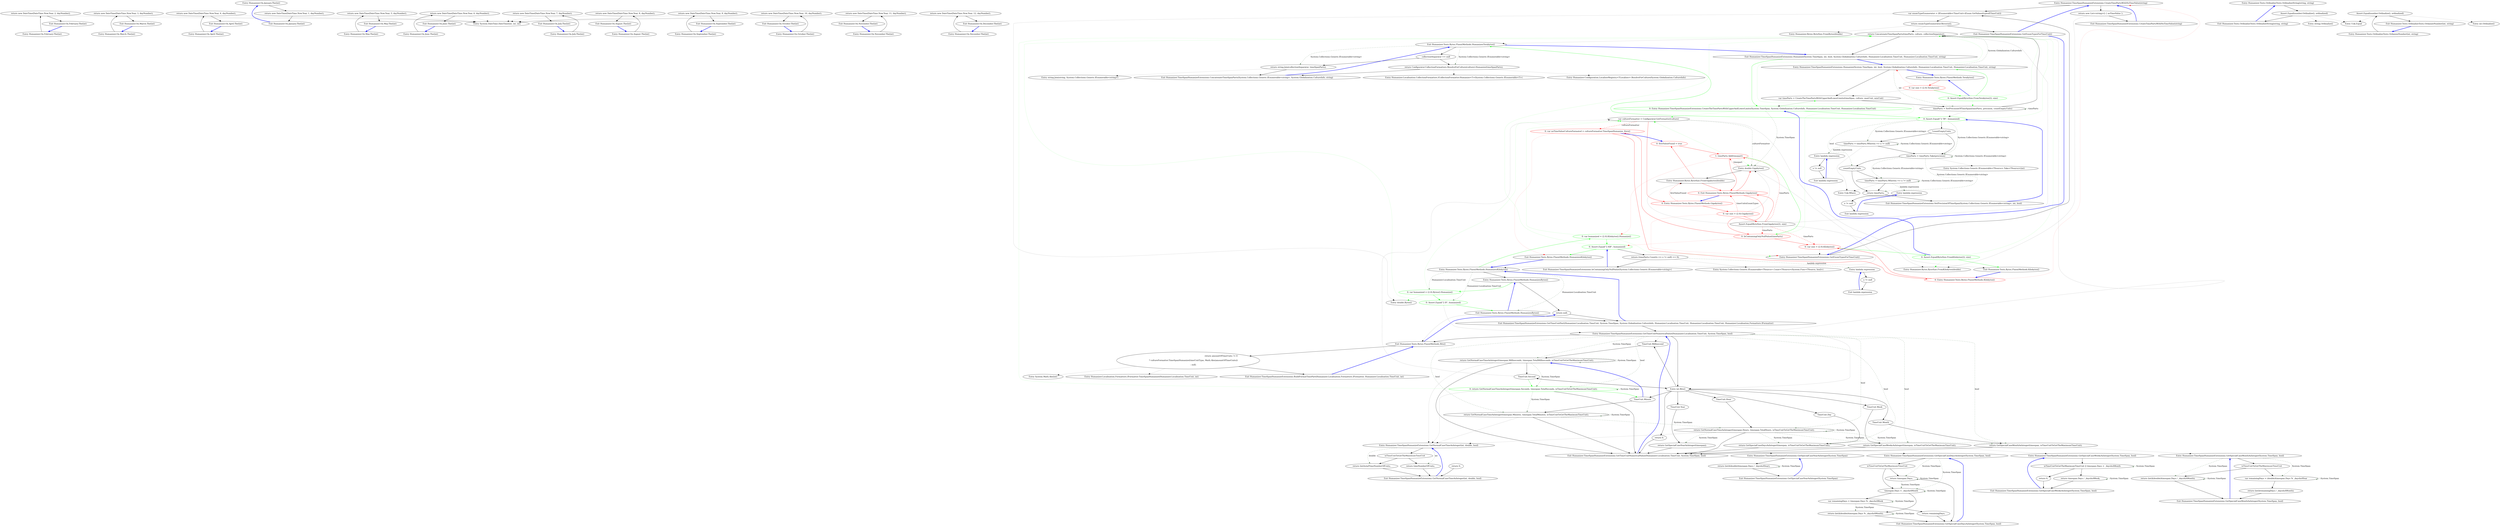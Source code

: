 digraph  {
n0 [cluster="Humanizer.On.January.The(int)", label="Entry Humanizer.On.January.The(int)", span="10-10"];
n1 [cluster="Humanizer.On.January.The(int)", label="return new DateTime(DateTime.Now.Year, 1, dayNumber);", span="12-12"];
n2 [cluster="Humanizer.On.January.The(int)", label="Exit Humanizer.On.January.The(int)", span="10-10"];
n3 [cluster="System.DateTime.DateTime(int, int, int)", label="Entry System.DateTime.DateTime(int, int, int)", span="0-0"];
n4 [cluster="Humanizer.On.February.The(int)", label="Entry Humanizer.On.February.The(int)", span="173-173"];
n5 [cluster="Humanizer.On.February.The(int)", label="return new DateTime(DateTime.Now.Year, 2, dayNumber);", span="175-175"];
n6 [cluster="Humanizer.On.February.The(int)", label="Exit Humanizer.On.February.The(int)", span="173-173"];
n7 [cluster="Humanizer.On.March.The(int)", label="Entry Humanizer.On.March.The(int)", span="326-326"];
n8 [cluster="Humanizer.On.March.The(int)", label="return new DateTime(DateTime.Now.Year, 3, dayNumber);", span="328-328"];
n9 [cluster="Humanizer.On.March.The(int)", label="Exit Humanizer.On.March.The(int)", span="326-326"];
n10 [cluster="Humanizer.On.April.The(int)", label="Entry Humanizer.On.April.The(int)", span="489-489"];
n11 [cluster="Humanizer.On.April.The(int)", label="return new DateTime(DateTime.Now.Year, 4, dayNumber);", span="491-491"];
n12 [cluster="Humanizer.On.April.The(int)", label="Exit Humanizer.On.April.The(int)", span="489-489"];
n13 [cluster="Humanizer.On.May.The(int)", label="Entry Humanizer.On.May.The(int)", span="647-647"];
n14 [cluster="Humanizer.On.May.The(int)", label="return new DateTime(DateTime.Now.Year, 5, dayNumber);", span="649-649"];
n15 [cluster="Humanizer.On.May.The(int)", label="Exit Humanizer.On.May.The(int)", span="647-647"];
n16 [cluster="Humanizer.On.June.The(int)", label="Entry Humanizer.On.June.The(int)", span="810-810"];
n17 [cluster="Humanizer.On.June.The(int)", label="return new DateTime(DateTime.Now.Year, 6, dayNumber);", span="812-812"];
n18 [cluster="Humanizer.On.June.The(int)", label="Exit Humanizer.On.June.The(int)", span="810-810"];
n19 [cluster="Humanizer.On.July.The(int)", label="Entry Humanizer.On.July.The(int)", span="968-968"];
n20 [cluster="Humanizer.On.July.The(int)", label="return new DateTime(DateTime.Now.Year, 7, dayNumber);", span="970-970"];
n21 [cluster="Humanizer.On.July.The(int)", label="Exit Humanizer.On.July.The(int)", span="968-968"];
n22 [cluster="Humanizer.On.August.The(int)", label="Entry Humanizer.On.August.The(int)", span="1131-1131"];
n23 [cluster="Humanizer.On.August.The(int)", label="return new DateTime(DateTime.Now.Year, 8, dayNumber);", span="1133-1133"];
n24 [cluster="Humanizer.On.August.The(int)", label="Exit Humanizer.On.August.The(int)", span="1131-1131"];
n25 [cluster="Humanizer.On.September.The(int)", label="Entry Humanizer.On.September.The(int)", span="1294-1294"];
n26 [cluster="Humanizer.On.September.The(int)", label="return new DateTime(DateTime.Now.Year, 9, dayNumber);", span="1296-1296"];
n27 [cluster="Humanizer.On.September.The(int)", label="Exit Humanizer.On.September.The(int)", span="1294-1294"];
n28 [cluster="Humanizer.On.October.The(int)", label="Entry Humanizer.On.October.The(int)", span="1452-1452"];
n29 [cluster="Humanizer.On.October.The(int)", label="return new DateTime(DateTime.Now.Year, 10, dayNumber);", span="1454-1454"];
n30 [cluster="Humanizer.On.October.The(int)", label="Exit Humanizer.On.October.The(int)", span="1452-1452"];
n31 [cluster="Humanizer.On.November.The(int)", label="Entry Humanizer.On.November.The(int)", span="1615-1615"];
n32 [cluster="Humanizer.On.November.The(int)", label="return new DateTime(DateTime.Now.Year, 11, dayNumber);", span="1617-1617"];
n33 [cluster="Humanizer.On.November.The(int)", label="Exit Humanizer.On.November.The(int)", span="1615-1615"];
n34 [cluster="Humanizer.On.December.The(int)", label="Entry Humanizer.On.December.The(int)", span="1773-1773"];
n35 [cluster="Humanizer.On.December.The(int)", label="return new DateTime(DateTime.Now.Year, 12, dayNumber);", span="1775-1775"];
n36 [cluster="Humanizer.On.December.The(int)", label="Exit Humanizer.On.December.The(int)", span="1773-1773"];
m0_32 [cluster="Humanizer.TimeSpanHumanizeExtensions.CreateTimePartsWithNoTimeValue(string)", file="ByteSizeExtensionsTests.cs", label="Entry Humanizer.TimeSpanHumanizeExtensions.CreateTimePartsWithNoTimeValue(string)", span="186-186"];
m0_34 [cluster="Humanizer.TimeSpanHumanizeExtensions.GetEnumTypesForTimeUnit()", file="ByteSizeExtensionsTests.cs", label="return enumTypeEnumerator.Reverse();", span="81-81"];
m0_33 [cluster="Humanizer.TimeSpanHumanizeExtensions.GetEnumTypesForTimeUnit()", file="ByteSizeExtensionsTests.cs", label="var enumTypeEnumerator = (IEnumerable<TimeUnit>)Enum.GetValues(typeof(TimeUnit))", span="80-80"];
m0_35 [cluster="Humanizer.TimeSpanHumanizeExtensions.GetEnumTypesForTimeUnit()", file="ByteSizeExtensionsTests.cs", label="Exit Humanizer.TimeSpanHumanizeExtensions.GetEnumTypesForTimeUnit()", span="78-78"];
m0_27 [cluster="Humanizer.Bytes.ByteSize.FromKilobytes(double)", file="ByteSizeExtensionsTests.cs", label="Entry Humanizer.Bytes.ByteSize.FromKilobytes(double)", span="103-103"];
m0_45 [cluster="Humanizer.Tests.Bytes.FluentMethods.Bits()", file="ByteSizeExtensionsTests.cs", label="Exit Humanizer.Tests.Bytes.FluentMethods.Bits()", span="64-64"];
m0_93 [cluster="Humanizer.TimeSpanHumanizeExtensions.BuildFormatTimePart(Humanizer.Localisation.Formatters.IFormatter, Humanizer.Localisation.TimeUnit, int)", file="ByteSizeExtensionsTests.cs", label="return amountOfTimeUnits != 0\r\n                ? cultureFormatter.TimeSpanHumanize(timeUnitType, Math.Abs(amountOfTimeUnits))\r\n                : null;", span="181-183"];
m0_94 [cluster="Humanizer.TimeSpanHumanizeExtensions.BuildFormatTimePart(Humanizer.Localisation.Formatters.IFormatter, Humanizer.Localisation.TimeUnit, int)", file="ByteSizeExtensionsTests.cs", label="Exit Humanizer.TimeSpanHumanizeExtensions.BuildFormatTimePart(Humanizer.Localisation.Formatters.IFormatter, Humanizer.Localisation.TimeUnit, int)", span="178-178"];
m0_11 [cluster="Humanizer.TimeSpanHumanizeExtensions.CreateTheTimePartsWithUpperAndLowerLimits(System.TimeSpan, System.Globalization.CultureInfo, Humanizer.Localisation.TimeUnit, Humanizer.Localisation.TimeUnit)", file="ByteSizeExtensionsTests.cs", label="var cultureFormatter = Configurator.GetFormatter(culture)", span="55-55"];
m0_0 [cluster="Humanizer.Tests.Bytes.FluentMethods.Terabytes()", file="ByteSizeExtensionsTests.cs", label="Entry Humanizer.Tests.Bytes.FluentMethods.Terabytes()", span="8-8"];
m0_1 [cluster="Humanizer.Tests.Bytes.FluentMethods.Terabytes()", color=red, community=0, file="ByteSizeExtensionsTests.cs", label="0: var size = (2.0).Terabytes()", span="10-10"];
m0_2 [cluster="Humanizer.Tests.Bytes.FluentMethods.Terabytes()", color=green, community=0, file="ByteSizeExtensionsTests.cs", label="0: Assert.Equal(ByteSize.FromTerabytes(2), size)", span="11-11"];
m0_47 [cluster="Humanizer.TimeSpanHumanizeExtensions.GetTimeUnitNumericalValue(Humanizer.Localisation.TimeUnit, System.TimeSpan, bool)", file="ByteSizeExtensionsTests.cs", label="TimeUnit.Millisecond", span="99-99"];
m0_66 [cluster="Humanizer.TimeSpanHumanizeExtensions.GetSpecialCaseDaysAsInteger(System.TimeSpan, bool)", file="ByteSizeExtensionsTests.cs", label="Entry Humanizer.TimeSpanHumanizeExtensions.GetSpecialCaseDaysAsInteger(System.TimeSpan, bool)", span="147-147"];
m0_81 [cluster="Humanizer.TimeSpanHumanizeExtensions.GetSpecialCaseDaysAsInteger(System.TimeSpan, bool)", file="ByteSizeExtensionsTests.cs", label=isTimeUnitToGetTheMaximumTimeUnit, span="149-149"];
m0_82 [cluster="Humanizer.TimeSpanHumanizeExtensions.GetSpecialCaseDaysAsInteger(System.TimeSpan, bool)", file="ByteSizeExtensionsTests.cs", label="return timespan.Days;", span="151-151"];
m0_83 [cluster="Humanizer.TimeSpanHumanizeExtensions.GetSpecialCaseDaysAsInteger(System.TimeSpan, bool)", file="ByteSizeExtensionsTests.cs", label="timespan.Days < _daysInAMonth", span="153-153"];
m0_84 [cluster="Humanizer.TimeSpanHumanizeExtensions.GetSpecialCaseDaysAsInteger(System.TimeSpan, bool)", file="ByteSizeExtensionsTests.cs", label="var remainingDays = timespan.Days % _daysInAWeek", span="155-155"];
m0_86 [cluster="Humanizer.TimeSpanHumanizeExtensions.GetSpecialCaseDaysAsInteger(System.TimeSpan, bool)", file="ByteSizeExtensionsTests.cs", label="return (int)((double)timespan.Days % _daysInAMonth);", span="158-158"];
m0_85 [cluster="Humanizer.TimeSpanHumanizeExtensions.GetSpecialCaseDaysAsInteger(System.TimeSpan, bool)", file="ByteSizeExtensionsTests.cs", label="return remainingDays;", span="156-156"];
m0_87 [cluster="Humanizer.TimeSpanHumanizeExtensions.GetSpecialCaseDaysAsInteger(System.TimeSpan, bool)", file="ByteSizeExtensionsTests.cs", label="Exit Humanizer.TimeSpanHumanizeExtensions.GetSpecialCaseDaysAsInteger(System.TimeSpan, bool)", span="147-147"];
m0_101 [cluster="System.Collections.Generic.IEnumerable<TSource>.Count<TSource>(System.Func<TSource, bool>)", file="ByteSizeExtensionsTests.cs", label="Entry System.Collections.Generic.IEnumerable<TSource>.Count<TSource>(System.Func<TSource, bool>)", span="0-0"];
m0_37 [cluster="Humanizer.Bytes.ByteSize.FromBytes(double)", file="ByteSizeExtensionsTests.cs", label="Entry Humanizer.Bytes.ByteSize.FromBytes(double)", span="98-98"];
m0_3 [cluster="Humanizer.TimeSpanHumanizeExtensions.Humanize(System.TimeSpan, int, bool, System.Globalization.CultureInfo, Humanizer.Localisation.TimeUnit, Humanizer.Localisation.TimeUnit, string)", file="ByteSizeExtensionsTests.cs", label="Entry Humanizer.TimeSpanHumanizeExtensions.Humanize(System.TimeSpan, int, bool, System.Globalization.CultureInfo, Humanizer.Localisation.TimeUnit, Humanizer.Localisation.TimeUnit, string)", span="45-45"];
m0_6 [cluster="Humanizer.TimeSpanHumanizeExtensions.Humanize(System.TimeSpan, int, bool, System.Globalization.CultureInfo, Humanizer.Localisation.TimeUnit, Humanizer.Localisation.TimeUnit, string)", file="ByteSizeExtensionsTests.cs", label="return ConcatenateTimeSpanParts(timeParts, culture, collectionSeparator);", span="50-50"];
m0_4 [cluster="Humanizer.TimeSpanHumanizeExtensions.Humanize(System.TimeSpan, int, bool, System.Globalization.CultureInfo, Humanizer.Localisation.TimeUnit, Humanizer.Localisation.TimeUnit, string)", file="ByteSizeExtensionsTests.cs", label="var timeParts = CreateTheTimePartsWithUpperAndLowerLimits(timeSpan, culture, maxUnit, minUnit)", span="47-47"];
m0_36 [cluster="double.Bytes()", file="ByteSizeExtensionsTests.cs", label="Entry double.Bytes()", span="35-35"];
m0_9 [cluster="Humanizer.Tests.Bytes.FluentMethods.HumanizesTerabytes()", color=green, community=0, file="ByteSizeExtensionsTests.cs", label="0: Assert.Equal(''2 TB'', humanized)", span="18-18"];
m0_105 [cluster="Humanizer.TimeSpanHumanizeExtensions.SetPrecisionOfTimeSpan(System.Collections.Generic.IEnumerable<string>, int, bool)", file="ByteSizeExtensionsTests.cs", label="!countEmptyUnits", span="198-198"];
m0_106 [cluster="Humanizer.TimeSpanHumanizeExtensions.SetPrecisionOfTimeSpan(System.Collections.Generic.IEnumerable<string>, int, bool)", file="ByteSizeExtensionsTests.cs", label="timeParts = timeParts.Where(x => x != null)", span="199-199"];
m0_107 [cluster="Humanizer.TimeSpanHumanizeExtensions.SetPrecisionOfTimeSpan(System.Collections.Generic.IEnumerable<string>, int, bool)", file="ByteSizeExtensionsTests.cs", label="timeParts = timeParts.Take(precision)", span="200-200"];
m0_108 [cluster="Humanizer.TimeSpanHumanizeExtensions.SetPrecisionOfTimeSpan(System.Collections.Generic.IEnumerable<string>, int, bool)", file="ByteSizeExtensionsTests.cs", label=countEmptyUnits, span="201-201"];
m0_109 [cluster="Humanizer.TimeSpanHumanizeExtensions.SetPrecisionOfTimeSpan(System.Collections.Generic.IEnumerable<string>, int, bool)", file="ByteSizeExtensionsTests.cs", label="timeParts = timeParts.Where(x => x != null)", span="202-202"];
m0_110 [cluster="Humanizer.TimeSpanHumanizeExtensions.SetPrecisionOfTimeSpan(System.Collections.Generic.IEnumerable<string>, int, bool)", file="ByteSizeExtensionsTests.cs", label="return timeParts;", span="204-204"];
m0_111 [cluster="Humanizer.TimeSpanHumanizeExtensions.SetPrecisionOfTimeSpan(System.Collections.Generic.IEnumerable<string>, int, bool)", file="ByteSizeExtensionsTests.cs", label="Exit Humanizer.TimeSpanHumanizeExtensions.SetPrecisionOfTimeSpan(System.Collections.Generic.IEnumerable<string>, int, bool)", span="196-196"];
m0_10 [cluster="Humanizer.Tests.Bytes.FluentMethods.HumanizesTerabytes()", file="ByteSizeExtensionsTests.cs", label="Exit Humanizer.Tests.Bytes.FluentMethods.HumanizesTerabytes()", span="15-15"];
m0_120 [cluster="Humanizer.TimeSpanHumanizeExtensions.ConcatenateTimeSpanParts(System.Collections.Generic.IEnumerable<string>, System.Globalization.CultureInfo, string)", file="ByteSizeExtensionsTests.cs", label="collectionSeparator == null", span="209-209"];
m0_121 [cluster="Humanizer.TimeSpanHumanizeExtensions.ConcatenateTimeSpanParts(System.Collections.Generic.IEnumerable<string>, System.Globalization.CultureInfo, string)", file="ByteSizeExtensionsTests.cs", label="return Configurator.CollectionFormatters.ResolveForCulture(culture).Humanize(timeSpanParts);", span="211-211"];
m0_122 [cluster="Humanizer.TimeSpanHumanizeExtensions.ConcatenateTimeSpanParts(System.Collections.Generic.IEnumerable<string>, System.Globalization.CultureInfo, string)", file="ByteSizeExtensionsTests.cs", label="return string.Join(collectionSeparator, timeSpanParts);", span="214-214"];
m0_123 [cluster="Humanizer.TimeSpanHumanizeExtensions.ConcatenateTimeSpanParts(System.Collections.Generic.IEnumerable<string>, System.Globalization.CultureInfo, string)", file="ByteSizeExtensionsTests.cs", label="Exit Humanizer.TimeSpanHumanizeExtensions.ConcatenateTimeSpanParts(System.Collections.Generic.IEnumerable<string>, System.Globalization.CultureInfo, string)", span="207-207"];
m0_18 [cluster="Humanizer.TimeSpanHumanizeExtensions.CreateTheTimePartsWithUpperAndLowerLimits(System.TimeSpan, System.Globalization.CultureInfo, Humanizer.Localisation.TimeUnit, Humanizer.Localisation.TimeUnit)", color=red, community=0, file="ByteSizeExtensionsTests.cs", label="0: firstValueFound = true", span="66-66"];
m0_19 [cluster="Humanizer.TimeSpanHumanizeExtensions.CreateTheTimePartsWithUpperAndLowerLimits(System.TimeSpan, System.Globalization.CultureInfo, Humanizer.Localisation.TimeUnit, Humanizer.Localisation.TimeUnit)", color=red, community=0, file="ByteSizeExtensionsTests.cs", label="1: timeParts.Add(timepart)", span="67-67"];
m0_20 [cluster="Humanizer.TimeSpanHumanizeExtensions.CreateTheTimePartsWithUpperAndLowerLimits(System.TimeSpan, System.Globalization.CultureInfo, Humanizer.Localisation.TimeUnit, Humanizer.Localisation.TimeUnit)", color=red, community=0, file="ByteSizeExtensionsTests.cs", label="0: IsContainingOnlyNullValue(timeParts)", span="70-70"];
m0_21 [cluster="Humanizer.TimeSpanHumanizeExtensions.CreateTheTimePartsWithUpperAndLowerLimits(System.TimeSpan, System.Globalization.CultureInfo, Humanizer.Localisation.TimeUnit, Humanizer.Localisation.TimeUnit)", color=red, community=0, file="ByteSizeExtensionsTests.cs", label="0: var noTimeValueCultureFarmated = cultureFormatter.TimeSpanHumanize_Zero()", span="72-72"];
m0_42 [cluster="Humanizer.TimeSpanHumanizeExtensions.GetTimeUnitPart(Humanizer.Localisation.TimeUnit, System.TimeSpan, System.Globalization.CultureInfo, Humanizer.Localisation.TimeUnit, Humanizer.Localisation.TimeUnit, Humanizer.Localisation.Formatters.IFormatter)", file="ByteSizeExtensionsTests.cs", label="return null;", span="92-92"];
m0_44 [cluster="Humanizer.TimeSpanHumanizeExtensions.GetTimeUnitNumericalValue(Humanizer.Localisation.TimeUnit, System.TimeSpan, bool)", file="ByteSizeExtensionsTests.cs", label="Entry Humanizer.TimeSpanHumanizeExtensions.GetTimeUnitNumericalValue(Humanizer.Localisation.TimeUnit, System.TimeSpan, bool)", span="95-95"];
m0_43 [cluster="Humanizer.TimeSpanHumanizeExtensions.GetTimeUnitPart(Humanizer.Localisation.TimeUnit, System.TimeSpan, System.Globalization.CultureInfo, Humanizer.Localisation.TimeUnit, Humanizer.Localisation.TimeUnit, Humanizer.Localisation.Formatters.IFormatter)", file="ByteSizeExtensionsTests.cs", label="Exit Humanizer.TimeSpanHumanizeExtensions.GetTimeUnitPart(Humanizer.Localisation.TimeUnit, System.TimeSpan, System.Globalization.CultureInfo, Humanizer.Localisation.TimeUnit, Humanizer.Localisation.TimeUnit, Humanizer.Localisation.Formatters.IFormatter)", span="84-84"];
m0_125 [cluster="Humanizer.Localisation.CollectionFormatters.ICollectionFormatter.Humanize<T>(System.Collections.Generic.IEnumerable<T>)", file="ByteSizeExtensionsTests.cs", label="Entry Humanizer.Localisation.CollectionFormatters.ICollectionFormatter.Humanize<T>(System.Collections.Generic.IEnumerable<T>)", span="14-14"];
m0_67 [cluster="Humanizer.TimeSpanHumanizeExtensions.GetSpecialCaseWeeksAsInteger(System.TimeSpan, bool)", file="ByteSizeExtensionsTests.cs", label="Entry Humanizer.TimeSpanHumanizeExtensions.GetSpecialCaseWeeksAsInteger(System.TimeSpan, bool)", span="138-138"];
m0_77 [cluster="Humanizer.TimeSpanHumanizeExtensions.GetSpecialCaseWeeksAsInteger(System.TimeSpan, bool)", file="ByteSizeExtensionsTests.cs", label="isTimeUnitToGetTheMaximumTimeUnit || timespan.Days < _daysInAMonth", span="140-140"];
m0_78 [cluster="Humanizer.TimeSpanHumanizeExtensions.GetSpecialCaseWeeksAsInteger(System.TimeSpan, bool)", file="ByteSizeExtensionsTests.cs", label="return timespan.Days / _daysInAWeek;", span="142-142"];
m0_79 [cluster="Humanizer.TimeSpanHumanizeExtensions.GetSpecialCaseWeeksAsInteger(System.TimeSpan, bool)", file="ByteSizeExtensionsTests.cs", label="return 0;", span="144-144"];
m0_80 [cluster="Humanizer.TimeSpanHumanizeExtensions.GetSpecialCaseWeeksAsInteger(System.TimeSpan, bool)", file="ByteSizeExtensionsTests.cs", label="Exit Humanizer.TimeSpanHumanizeExtensions.GetSpecialCaseWeeksAsInteger(System.TimeSpan, bool)", span="138-138"];
m0_7 [cluster="Humanizer.TimeSpanHumanizeExtensions.Humanize(System.TimeSpan, int, bool, System.Globalization.CultureInfo, Humanizer.Localisation.TimeUnit, Humanizer.Localisation.TimeUnit, string)", file="ByteSizeExtensionsTests.cs", label="Exit Humanizer.TimeSpanHumanizeExtensions.Humanize(System.TimeSpan, int, bool, System.Globalization.CultureInfo, Humanizer.Localisation.TimeUnit, Humanizer.Localisation.TimeUnit, string)", span="45-45"];
m0_8 [cluster="Humanizer.TimeSpanHumanizeExtensions.CreateTheTimePartsWithUpperAndLowerLimits(System.TimeSpan, System.Globalization.CultureInfo, Humanizer.Localisation.TimeUnit, Humanizer.Localisation.TimeUnit)", color=green, community=0, file="ByteSizeExtensionsTests.cs", label="0: Entry Humanizer.TimeSpanHumanizeExtensions.CreateTheTimePartsWithUpperAndLowerLimits(System.TimeSpan, System.Globalization.CultureInfo, Humanizer.Localisation.TimeUnit, Humanizer.Localisation.TimeUnit)", span="53-53"];
m0_48 [cluster="Humanizer.TimeSpanHumanizeExtensions.GetTimeUnitNumericalValue(Humanizer.Localisation.TimeUnit, System.TimeSpan, bool)", file="ByteSizeExtensionsTests.cs", label="return GetNormalCaseTimeAsInteger(timespan.Milliseconds, timespan.TotalMilliseconds, isTimeUnitToGetTheMaximumTimeUnit);", span="100-100"];
m0_50 [cluster="Humanizer.TimeSpanHumanizeExtensions.GetTimeUnitNumericalValue(Humanizer.Localisation.TimeUnit, System.TimeSpan, bool)", color=green, community=0, file="ByteSizeExtensionsTests.cs", label="0: return GetNormalCaseTimeAsInteger(timespan.Seconds, timespan.TotalSeconds, isTimeUnitToGetTheMaximumTimeUnit);", span="102-102"];
m0_49 [cluster="Humanizer.TimeSpanHumanizeExtensions.GetTimeUnitNumericalValue(Humanizer.Localisation.TimeUnit, System.TimeSpan, bool)", file="ByteSizeExtensionsTests.cs", label="TimeUnit.Second", span="101-101"];
m0_51 [cluster="Humanizer.TimeSpanHumanizeExtensions.GetTimeUnitNumericalValue(Humanizer.Localisation.TimeUnit, System.TimeSpan, bool)", file="ByteSizeExtensionsTests.cs", label="TimeUnit.Minute", span="103-103"];
m0_96 [cluster="Humanizer.Localisation.Formatters.IFormatter.TimeSpanHumanize(Humanizer.Localisation.TimeUnit, int)", file="ByteSizeExtensionsTests.cs", label="Entry Humanizer.Localisation.Formatters.IFormatter.TimeSpanHumanize(Humanizer.Localisation.TimeUnit, int)", span="42-42"];
m0_112 [cluster="Unk.Where", file="ByteSizeExtensionsTests.cs", label="Entry Unk.Where", span=""];
m0_16 [cluster="double.Gigabytes()", file="ByteSizeExtensionsTests.cs", label="Entry double.Gigabytes()", span="65-65"];
m0_12 [cluster="Humanizer.Tests.Bytes.FluentMethods.Gigabytes()", color=red, community=0, file="ByteSizeExtensionsTests.cs", label="0: Entry Humanizer.Tests.Bytes.FluentMethods.Gigabytes()", span="22-22"];
m0_13 [cluster="Humanizer.Tests.Bytes.FluentMethods.Gigabytes()", color=red, community=0, file="ByteSizeExtensionsTests.cs", label="0: var size = (2.0).Gigabytes()", span="24-24"];
m0_17 [cluster="Humanizer.Bytes.ByteSize.FromGigabytes(double)", file="ByteSizeExtensionsTests.cs", label="Entry Humanizer.Bytes.ByteSize.FromGigabytes(double)", span="113-113"];
m0_14 [cluster="Humanizer.Tests.Bytes.FluentMethods.Gigabytes()", file="ByteSizeExtensionsTests.cs", label="Assert.Equal(ByteSize.FromGigabytes(2), size)", span="25-25"];
m0_15 [cluster="Humanizer.Tests.Bytes.FluentMethods.Gigabytes()", color=red, community=0, file="ByteSizeExtensionsTests.cs", label="0: Exit Humanizer.Tests.Bytes.FluentMethods.Gigabytes()", span="22-22"];
m0_23 [cluster="Humanizer.Tests.Bytes.FluentMethods.Kilobytes()", color=red, community=0, file="ByteSizeExtensionsTests.cs", label="0: var size = (2.0).Kilobytes()", span="38-38"];
m0_22 [cluster="Humanizer.Tests.Bytes.FluentMethods.Kilobytes()", color=red, community=0, file="ByteSizeExtensionsTests.cs", label="0: Entry Humanizer.Tests.Bytes.FluentMethods.Kilobytes()", span="36-36"];
m0_24 [cluster="Humanizer.Tests.Bytes.FluentMethods.Kilobytes()", color=green, community=0, file="ByteSizeExtensionsTests.cs", label="0: Assert.Equal(ByteSize.FromKilobytes(2), size)", span="39-39"];
m0_95 [cluster="System.Math.Abs(int)", file="ByteSizeExtensionsTests.cs", label="Entry System.Math.Abs(int)", span="0-0"];
m0_126 [cluster="string.Join(string, System.Collections.Generic.IEnumerable<string>)", file="ByteSizeExtensionsTests.cs", label="Entry string.Join(string, System.Collections.Generic.IEnumerable<string>)", span="0-0"];
m0_113 [cluster="System.Collections.Generic.IEnumerable<TSource>.Take<TSource>(int)", file="ByteSizeExtensionsTests.cs", label="Entry System.Collections.Generic.IEnumerable<TSource>.Take<TSource>(int)", span="0-0"];
m0_124 [cluster="Humanizer.Configuration.LocaliserRegistry<TLocaliser>.ResolveForCulture(System.Globalization.CultureInfo)", file="ByteSizeExtensionsTests.cs", label="Entry Humanizer.Configuration.LocaliserRegistry<TLocaliser>.ResolveForCulture(System.Globalization.CultureInfo)", span="46-46"];
m0_5 [cluster="Humanizer.TimeSpanHumanizeExtensions.Humanize(System.TimeSpan, int, bool, System.Globalization.CultureInfo, Humanizer.Localisation.TimeUnit, Humanizer.Localisation.TimeUnit, string)", file="ByteSizeExtensionsTests.cs", label="timeParts = SetPrecisionOfTimeSpan(timeParts, precision, countEmptyUnits)", span="48-48"];
m0_26 [cluster="Humanizer.TimeSpanHumanizeExtensions.GetEnumTypesForTimeUnit()", file="ByteSizeExtensionsTests.cs", label="Entry Humanizer.TimeSpanHumanizeExtensions.GetEnumTypesForTimeUnit()", span="78-78"];
m0_46 [cluster="int.Bits()", file="ByteSizeExtensionsTests.cs", label="Entry int.Bits()", span="25-25"];
m0_52 [cluster="Humanizer.TimeSpanHumanizeExtensions.GetTimeUnitNumericalValue(Humanizer.Localisation.TimeUnit, System.TimeSpan, bool)", file="ByteSizeExtensionsTests.cs", label="return GetNormalCaseTimeAsInteger(timespan.Minutes, timespan.TotalMinutes, isTimeUnitToGetTheMaximumTimeUnit);", span="104-104"];
m0_54 [cluster="Humanizer.TimeSpanHumanizeExtensions.GetTimeUnitNumericalValue(Humanizer.Localisation.TimeUnit, System.TimeSpan, bool)", file="ByteSizeExtensionsTests.cs", label="return GetNormalCaseTimeAsInteger(timespan.Hours, timespan.TotalHours, isTimeUnitToGetTheMaximumTimeUnit);", span="106-106"];
m0_56 [cluster="Humanizer.TimeSpanHumanizeExtensions.GetTimeUnitNumericalValue(Humanizer.Localisation.TimeUnit, System.TimeSpan, bool)", file="ByteSizeExtensionsTests.cs", label="return GetSpecialCaseDaysAsInteger(timespan, isTimeUnitToGetTheMaximumTimeUnit);", span="108-108"];
m0_58 [cluster="Humanizer.TimeSpanHumanizeExtensions.GetTimeUnitNumericalValue(Humanizer.Localisation.TimeUnit, System.TimeSpan, bool)", file="ByteSizeExtensionsTests.cs", label="return GetSpecialCaseWeeksAsInteger(timespan, isTimeUnitToGetTheMaximumTimeUnit);", span="110-110"];
m0_60 [cluster="Humanizer.TimeSpanHumanizeExtensions.GetTimeUnitNumericalValue(Humanizer.Localisation.TimeUnit, System.TimeSpan, bool)", file="ByteSizeExtensionsTests.cs", label="return GetSpecialCaseMonthAsInteger(timespan, isTimeUnitToGetTheMaximumTimeUnit);", span="112-112"];
m0_53 [cluster="Humanizer.TimeSpanHumanizeExtensions.GetTimeUnitNumericalValue(Humanizer.Localisation.TimeUnit, System.TimeSpan, bool)", file="ByteSizeExtensionsTests.cs", label="TimeUnit.Hour", span="105-105"];
m0_55 [cluster="Humanizer.TimeSpanHumanizeExtensions.GetTimeUnitNumericalValue(Humanizer.Localisation.TimeUnit, System.TimeSpan, bool)", file="ByteSizeExtensionsTests.cs", label="TimeUnit.Day", span="107-107"];
m0_57 [cluster="Humanizer.TimeSpanHumanizeExtensions.GetTimeUnitNumericalValue(Humanizer.Localisation.TimeUnit, System.TimeSpan, bool)", file="ByteSizeExtensionsTests.cs", label="TimeUnit.Week", span="109-109"];
m0_59 [cluster="Humanizer.TimeSpanHumanizeExtensions.GetTimeUnitNumericalValue(Humanizer.Localisation.TimeUnit, System.TimeSpan, bool)", file="ByteSizeExtensionsTests.cs", label="TimeUnit.Month", span="111-111"];
m0_61 [cluster="Humanizer.TimeSpanHumanizeExtensions.GetTimeUnitNumericalValue(Humanizer.Localisation.TimeUnit, System.TimeSpan, bool)", file="ByteSizeExtensionsTests.cs", label="TimeUnit.Year", span="113-113"];
m0_63 [cluster="Humanizer.TimeSpanHumanizeExtensions.GetTimeUnitNumericalValue(Humanizer.Localisation.TimeUnit, System.TimeSpan, bool)", file="ByteSizeExtensionsTests.cs", label="return 0;", span="116-116"];
m0_62 [cluster="Humanizer.TimeSpanHumanizeExtensions.GetTimeUnitNumericalValue(Humanizer.Localisation.TimeUnit, System.TimeSpan, bool)", file="ByteSizeExtensionsTests.cs", label="return GetSpecialCaseYearAsInteger(timespan);", span="114-114"];
m0_64 [cluster="Humanizer.TimeSpanHumanizeExtensions.GetTimeUnitNumericalValue(Humanizer.Localisation.TimeUnit, System.TimeSpan, bool)", file="ByteSizeExtensionsTests.cs", label="Exit Humanizer.TimeSpanHumanizeExtensions.GetTimeUnitNumericalValue(Humanizer.Localisation.TimeUnit, System.TimeSpan, bool)", span="95-95"];
m0_117 [cluster="lambda expression", file="ByteSizeExtensionsTests.cs", label="Entry lambda expression", span="202-202"];
m0_102 [cluster="lambda expression", file="ByteSizeExtensionsTests.cs", label="Entry lambda expression", span="193-193"];
m0_103 [cluster="lambda expression", file="ByteSizeExtensionsTests.cs", label="x != null", span="193-193"];
m0_104 [cluster="lambda expression", file="ByteSizeExtensionsTests.cs", label="Exit lambda expression", span="193-193"];
m0_114 [cluster="lambda expression", file="ByteSizeExtensionsTests.cs", label="Entry lambda expression", span="199-199"];
m0_115 [cluster="lambda expression", file="ByteSizeExtensionsTests.cs", label="x != null", span="199-199"];
m0_116 [cluster="lambda expression", file="ByteSizeExtensionsTests.cs", label="Exit lambda expression", span="199-199"];
m0_118 [cluster="lambda expression", file="ByteSizeExtensionsTests.cs", label="x != null", span="202-202"];
m0_119 [cluster="lambda expression", file="ByteSizeExtensionsTests.cs", label="Exit lambda expression", span="202-202"];
m0_97 [cluster="Humanizer.TimeSpanHumanizeExtensions.CreateTimePartsWithNoTimeValue(string)", file="ByteSizeExtensionsTests.cs", label="return new List<string>() { noTimeValue };", span="188-188"];
m0_98 [cluster="Humanizer.TimeSpanHumanizeExtensions.CreateTimePartsWithNoTimeValue(string)", file="ByteSizeExtensionsTests.cs", label="Exit Humanizer.TimeSpanHumanizeExtensions.CreateTimePartsWithNoTimeValue(string)", span="186-186"];
m0_25 [cluster="Humanizer.Tests.Bytes.FluentMethods.Kilobytes()", file="ByteSizeExtensionsTests.cs", label="Exit Humanizer.Tests.Bytes.FluentMethods.Kilobytes()", span="36-36"];
m0_30 [cluster="Humanizer.Tests.Bytes.FluentMethods.HumanizesKilobytes()", color=green, community=0, file="ByteSizeExtensionsTests.cs", label="0: Assert.Equal(''2 KB'', humanized)", span="46-46"];
m0_99 [cluster="Humanizer.TimeSpanHumanizeExtensions.IsContainingOnlyNullValue(System.Collections.Generic.IEnumerable<string>)", file="ByteSizeExtensionsTests.cs", label="return (timeParts.Count(x => x != null) == 0);", span="193-193"];
m0_100 [cluster="Humanizer.TimeSpanHumanizeExtensions.IsContainingOnlyNullValue(System.Collections.Generic.IEnumerable<string>)", file="ByteSizeExtensionsTests.cs", label="Exit Humanizer.TimeSpanHumanizeExtensions.IsContainingOnlyNullValue(System.Collections.Generic.IEnumerable<string>)", span="191-191"];
m0_68 [cluster="Humanizer.TimeSpanHumanizeExtensions.GetSpecialCaseMonthAsInteger(System.TimeSpan, bool)", file="ByteSizeExtensionsTests.cs", label="Entry Humanizer.TimeSpanHumanizeExtensions.GetSpecialCaseMonthAsInteger(System.TimeSpan, bool)", span="120-120"];
m0_70 [cluster="Humanizer.TimeSpanHumanizeExtensions.GetSpecialCaseMonthAsInteger(System.TimeSpan, bool)", file="ByteSizeExtensionsTests.cs", label=isTimeUnitToGetTheMaximumTimeUnit, span="122-122"];
m0_71 [cluster="Humanizer.TimeSpanHumanizeExtensions.GetSpecialCaseMonthAsInteger(System.TimeSpan, bool)", file="ByteSizeExtensionsTests.cs", label="return (int)((double)timespan.Days / _daysInAMonth);", span="124-124"];
m0_72 [cluster="Humanizer.TimeSpanHumanizeExtensions.GetSpecialCaseMonthAsInteger(System.TimeSpan, bool)", file="ByteSizeExtensionsTests.cs", label="var remainingDays = (double)timespan.Days % _daysInAYear", span="128-128"];
m0_73 [cluster="Humanizer.TimeSpanHumanizeExtensions.GetSpecialCaseMonthAsInteger(System.TimeSpan, bool)", file="ByteSizeExtensionsTests.cs", label="return (int)(remainingDays / _daysInAMonth);", span="129-129"];
m0_74 [cluster="Humanizer.TimeSpanHumanizeExtensions.GetSpecialCaseMonthAsInteger(System.TimeSpan, bool)", file="ByteSizeExtensionsTests.cs", label="Exit Humanizer.TimeSpanHumanizeExtensions.GetSpecialCaseMonthAsInteger(System.TimeSpan, bool)", span="120-120"];
m0_28 [cluster="Humanizer.Tests.Bytes.FluentMethods.HumanizesKilobytes()", file="ByteSizeExtensionsTests.cs", label="Entry Humanizer.Tests.Bytes.FluentMethods.HumanizesKilobytes()", span="43-43"];
m0_38 [cluster="Humanizer.Tests.Bytes.FluentMethods.HumanizesBytes()", file="ByteSizeExtensionsTests.cs", label="Entry Humanizer.Tests.Bytes.FluentMethods.HumanizesBytes()", span="57-57"];
m0_39 [cluster="Humanizer.Tests.Bytes.FluentMethods.HumanizesBytes()", color=green, community=0, file="ByteSizeExtensionsTests.cs", label="0: var humanized = (2.0).Bytes().Humanize()", span="59-59"];
m0_40 [cluster="Humanizer.Tests.Bytes.FluentMethods.HumanizesBytes()", color=green, community=0, file="ByteSizeExtensionsTests.cs", label="0: Assert.Equal(''2 B'', humanized)", span="60-60"];
m0_41 [cluster="Humanizer.Tests.Bytes.FluentMethods.HumanizesBytes()", file="ByteSizeExtensionsTests.cs", label="Exit Humanizer.Tests.Bytes.FluentMethods.HumanizesBytes()", span="57-57"];
m0_29 [cluster="Humanizer.Tests.Bytes.FluentMethods.HumanizesKilobytes()", color=green, community=0, file="ByteSizeExtensionsTests.cs", label="0: var humanized = (2.0).Kilobytes().Humanize()", span="45-45"];
m0_31 [cluster="Humanizer.Tests.Bytes.FluentMethods.HumanizesKilobytes()", file="ByteSizeExtensionsTests.cs", label="Exit Humanizer.Tests.Bytes.FluentMethods.HumanizesKilobytes()", span="43-43"];
m0_69 [cluster="Humanizer.TimeSpanHumanizeExtensions.GetSpecialCaseYearAsInteger(System.TimeSpan)", file="ByteSizeExtensionsTests.cs", label="Entry Humanizer.TimeSpanHumanizeExtensions.GetSpecialCaseYearAsInteger(System.TimeSpan)", span="133-133"];
m0_75 [cluster="Humanizer.TimeSpanHumanizeExtensions.GetSpecialCaseYearAsInteger(System.TimeSpan)", file="ByteSizeExtensionsTests.cs", label="return (int)((double)timespan.Days / _daysInAYear);", span="135-135"];
m0_76 [cluster="Humanizer.TimeSpanHumanizeExtensions.GetSpecialCaseYearAsInteger(System.TimeSpan)", file="ByteSizeExtensionsTests.cs", label="Exit Humanizer.TimeSpanHumanizeExtensions.GetSpecialCaseYearAsInteger(System.TimeSpan)", span="133-133"];
m0_65 [cluster="Humanizer.TimeSpanHumanizeExtensions.GetNormalCaseTimeAsInteger(int, double, bool)", file="ByteSizeExtensionsTests.cs", label="Entry Humanizer.TimeSpanHumanizeExtensions.GetNormalCaseTimeAsInteger(int, double, bool)", span="161-161"];
m0_88 [cluster="Humanizer.TimeSpanHumanizeExtensions.GetNormalCaseTimeAsInteger(int, double, bool)", file="ByteSizeExtensionsTests.cs", label=isTimeUnitToGetTheMaximumTimeUnit, span="163-163"];
m0_89 [cluster="Humanizer.TimeSpanHumanizeExtensions.GetNormalCaseTimeAsInteger(int, double, bool)", file="ByteSizeExtensionsTests.cs", label="return (int)totalTimeNumberOfUnits;", span="167-167"];
m0_90 [cluster="Humanizer.TimeSpanHumanizeExtensions.GetNormalCaseTimeAsInteger(int, double, bool)", file="ByteSizeExtensionsTests.cs", label="return timeNumberOfUnits;", span="175-175"];
m0_92 [cluster="Humanizer.TimeSpanHumanizeExtensions.GetNormalCaseTimeAsInteger(int, double, bool)", file="ByteSizeExtensionsTests.cs", label="return 0;", span="172-172"];
m0_91 [cluster="Humanizer.TimeSpanHumanizeExtensions.GetNormalCaseTimeAsInteger(int, double, bool)", file="ByteSizeExtensionsTests.cs", label="Exit Humanizer.TimeSpanHumanizeExtensions.GetNormalCaseTimeAsInteger(int, double, bool)", span="161-161"];
m1_0 [cluster="Humanizer.Tests.OrdinalizeTests.OrdinalizeString(string, string)", file="DateHumanizeTests.cs", label="Entry Humanizer.Tests.OrdinalizeTests.OrdinalizeString(string, string)", span="36-36"];
m1_1 [cluster="Humanizer.Tests.OrdinalizeTests.OrdinalizeString(string, string)", file="DateHumanizeTests.cs", label="Assert.Equal(number.Ordinalize(), ordinalized)", span="38-38"];
m1_2 [cluster="Humanizer.Tests.OrdinalizeTests.OrdinalizeString(string, string)", file="DateHumanizeTests.cs", label="Exit Humanizer.Tests.OrdinalizeTests.OrdinalizeString(string, string)", span="36-36"];
m1_5 [cluster="Humanizer.Tests.OrdinalizeTests.OrdanizeNumber(int, string)", file="DateHumanizeTests.cs", label="Entry Humanizer.Tests.OrdinalizeTests.OrdanizeNumber(int, string)", span="70-70"];
m1_6 [cluster="Humanizer.Tests.OrdinalizeTests.OrdanizeNumber(int, string)", file="DateHumanizeTests.cs", label="Assert.Equal(number.Ordinalize(), ordinalized)", span="72-72"];
m1_7 [cluster="Humanizer.Tests.OrdinalizeTests.OrdanizeNumber(int, string)", file="DateHumanizeTests.cs", label="Exit Humanizer.Tests.OrdinalizeTests.OrdanizeNumber(int, string)", span="70-70"];
m1_4 [cluster="Unk.Equal", file="DateHumanizeTests.cs", label="Entry Unk.Equal", span=""];
m1_8 [cluster="int.Ordinalize()", file="DateHumanizeTests.cs", label="Entry int.Ordinalize()", span="25-25"];
m1_3 [cluster="string.Ordinalize()", file="DateHumanizeTests.cs", label="Entry string.Ordinalize()", span="15-15"];
n0 -> n1  [key=0, style=solid];
n1 -> n2  [key=0, style=solid];
n1 -> n3  [key=2, style=dotted];
n2 -> n0  [color=blue, key=0, style=bold];
n4 -> n5  [key=0, style=solid];
n5 -> n6  [key=0, style=solid];
n5 -> n3  [key=2, style=dotted];
n6 -> n4  [color=blue, key=0, style=bold];
n7 -> n8  [key=0, style=solid];
n8 -> n9  [key=0, style=solid];
n8 -> n3  [key=2, style=dotted];
n9 -> n7  [color=blue, key=0, style=bold];
n10 -> n11  [key=0, style=solid];
n11 -> n12  [key=0, style=solid];
n11 -> n3  [key=2, style=dotted];
n12 -> n10  [color=blue, key=0, style=bold];
n13 -> n14  [key=0, style=solid];
n14 -> n15  [key=0, style=solid];
n14 -> n3  [key=2, style=dotted];
n15 -> n13  [color=blue, key=0, style=bold];
n16 -> n17  [key=0, style=solid];
n17 -> n18  [key=0, style=solid];
n17 -> n3  [key=2, style=dotted];
n18 -> n16  [color=blue, key=0, style=bold];
n19 -> n20  [key=0, style=solid];
n20 -> n21  [key=0, style=solid];
n20 -> n3  [key=2, style=dotted];
n21 -> n19  [color=blue, key=0, style=bold];
n22 -> n23  [key=0, style=solid];
n23 -> n24  [key=0, style=solid];
n23 -> n3  [key=2, style=dotted];
n24 -> n22  [color=blue, key=0, style=bold];
n25 -> n26  [key=0, style=solid];
n26 -> n27  [key=0, style=solid];
n26 -> n3  [key=2, style=dotted];
n27 -> n25  [color=blue, key=0, style=bold];
n28 -> n29  [key=0, style=solid];
n29 -> n30  [key=0, style=solid];
n29 -> n3  [key=2, style=dotted];
n30 -> n28  [color=blue, key=0, style=bold];
n31 -> n32  [key=0, style=solid];
n32 -> n33  [key=0, style=solid];
n32 -> n3  [key=2, style=dotted];
n33 -> n31  [color=blue, key=0, style=bold];
n34 -> n35  [key=0, style=solid];
n35 -> n36  [key=0, style=solid];
n35 -> n3  [key=2, style=dotted];
n36 -> n34  [color=blue, key=0, style=bold];
m0_32 -> m0_33  [key=0, style=solid];
m0_32 -> m0_97  [key=0, style=solid];
m0_34 -> m0_6  [key=2, style=dotted];
m0_34 -> m0_35  [key=0, style=solid];
m0_34 -> m0_37  [key=2, style=dotted];
m0_33 -> m0_36  [key=2, style=dotted];
m0_33 -> m0_34  [key=0, style=solid];
m0_35 -> m0_32  [color=blue, key=0, style=bold];
m0_35 -> m0_26  [color=blue, key=0, style=bold];
m0_45 -> m0_93  [key=0, style=solid];
m0_45 -> m0_42  [color=blue, key=0, style=bold];
m0_93 -> m0_94  [key=0, style=solid];
m0_93 -> m0_95  [key=2, style=dotted];
m0_93 -> m0_96  [key=2, style=dotted];
m0_94 -> m0_45  [color=blue, key=0, style=bold];
m0_11 -> m0_12  [color=red, key=0, style=solid];
m0_11 -> m0_25  [key=2, style=dotted];
m0_11 -> m0_16  [color=darkseagreen4, key=1, label=cultureFormatter, style=dashed];
m0_11 -> m0_21  [color=red, key=1, label=cultureFormatter, style=dashed];
m0_0 -> m0_1  [color=red, key=0, style=solid];
m0_1 -> m0_2  [color=green, key=0, style=solid];
m0_1 -> m0_3  [color=red, key=2, style=dotted];
m0_1 -> m0_4  [key=2, style=dotted];
m0_2 -> m0_0  [color=blue, key=0, style=bold];
m0_2 -> m0_3  [color=green, key=0, style=solid];
m0_2 -> m0_5  [color=green, key=2, style=dotted];
m0_2 -> m0_6  [color=green, key=2, style=dotted];
m0_47 -> m0_48  [key=0, style=solid];
m0_66 -> m0_81  [key=0, style=solid];
m0_66 -> m0_82  [color=darkseagreen4, key=1, label="System.TimeSpan", style=dashed];
m0_66 -> m0_83  [color=darkseagreen4, key=1, label="System.TimeSpan", style=dashed];
m0_81 -> m0_82  [key=0, style=solid];
m0_81 -> m0_83  [key=0, style=solid];
m0_82 -> m0_87  [key=0, style=solid];
m0_82 -> m0_82  [color=darkseagreen4, key=1, label="System.TimeSpan", style=dashed];
m0_82 -> m0_83  [color=darkseagreen4, key=1, label="System.TimeSpan", style=dashed];
m0_83 -> m0_84  [key=0, style=solid];
m0_83 -> m0_86  [key=0, style=solid];
m0_83 -> m0_83  [color=darkseagreen4, key=1, label="System.TimeSpan", style=dashed];
m0_84 -> m0_85  [key=0, style=solid];
m0_84 -> m0_84  [color=darkseagreen4, key=1, label="System.TimeSpan", style=dashed];
m0_84 -> m0_86  [color=darkseagreen4, key=1, label="System.TimeSpan", style=dashed];
m0_86 -> m0_87  [key=0, style=solid];
m0_86 -> m0_86  [color=darkseagreen4, key=1, label="System.TimeSpan", style=dashed];
m0_85 -> m0_87  [key=0, style=solid];
m0_87 -> m0_66  [color=blue, key=0, style=bold];
m0_3 -> m0_0  [color=blue, key=0, style=bold];
m0_3 -> m0_4  [key=0, style=solid];
m0_3 -> m0_5  [color=darkseagreen4, key=1, label=int, style=dashed];
m0_3 -> m0_6  [color=darkseagreen4, key=1, label="System.Globalization.CultureInfo", style=dashed];
m0_6 -> m0_7  [key=0, style=solid];
m0_6 -> m0_10  [key=2, style=dotted];
m0_4 -> m0_5  [key=0, style=solid];
m0_4 -> m0_8  [key=2, style=dotted];
m0_9 -> m0_105  [key=0, style=solid];
m0_9 -> m0_106  [color=darkseagreen4, key=1, label="System.Collections.Generic.IEnumerable<string>", style=dashed];
m0_9 -> m0_107  [color=darkseagreen4, key=1, label="System.Collections.Generic.IEnumerable<string>", style=dashed];
m0_9 -> m0_108  [color=darkseagreen4, key=1, label=bool, style=dashed];
m0_9 -> m0_10  [color=green, key=0, style=solid];
m0_9 -> m0_6  [color=green, key=2, style=dotted];
m0_105 -> m0_106  [key=0, style=solid];
m0_105 -> m0_107  [key=0, style=solid];
m0_106 -> m0_107  [key=0, style=solid];
m0_106 -> m0_112  [key=2, style=dotted];
m0_106 -> m0_106  [color=darkseagreen4, key=1, label="System.Collections.Generic.IEnumerable<string>", style=dashed];
m0_106 -> m0_114  [color=darkseagreen4, key=1, label="lambda expression", style=dashed];
m0_107 -> m0_108  [key=0, style=solid];
m0_107 -> m0_113  [key=2, style=dotted];
m0_107 -> m0_107  [color=darkseagreen4, key=1, label="System.Collections.Generic.IEnumerable<string>", style=dashed];
m0_107 -> m0_109  [color=darkseagreen4, key=1, label="System.Collections.Generic.IEnumerable<string>", style=dashed];
m0_107 -> m0_110  [color=darkseagreen4, key=1, label="System.Collections.Generic.IEnumerable<string>", style=dashed];
m0_108 -> m0_109  [key=0, style=solid];
m0_108 -> m0_110  [key=0, style=solid];
m0_109 -> m0_110  [key=0, style=solid];
m0_109 -> m0_112  [key=2, style=dotted];
m0_109 -> m0_109  [color=darkseagreen4, key=1, label="System.Collections.Generic.IEnumerable<string>", style=dashed];
m0_109 -> m0_117  [color=darkseagreen4, key=1, label="lambda expression", style=dashed];
m0_110 -> m0_111  [key=0, style=solid];
m0_111 -> m0_9  [color=blue, key=0, style=bold];
m0_10 -> m0_120  [key=0, style=solid];
m0_10 -> m0_121  [color=darkseagreen4, key=1, label="System.Collections.Generic.IEnumerable<string>", style=dashed];
m0_10 -> m0_122  [color=darkseagreen4, key=1, label="System.Collections.Generic.IEnumerable<string>", style=dashed];
m0_10 -> m0_7  [color=blue, key=0, style=bold];
m0_120 -> m0_121  [key=0, style=solid];
m0_120 -> m0_122  [key=0, style=solid];
m0_121 -> m0_123  [key=0, style=solid];
m0_121 -> m0_124  [key=2, style=dotted];
m0_121 -> m0_125  [key=2, style=dotted];
m0_122 -> m0_123  [key=0, style=solid];
m0_122 -> m0_126  [key=2, style=dotted];
m0_123 -> m0_10  [color=blue, key=0, style=bold];
m0_18 -> m0_19  [color=red, key=0, style=solid];
m0_19 -> m0_20  [color=green, key=0, style=solid];
m0_19 -> m0_16  [color=green, key=2, style=dotted];
m0_19 -> m0_11  [color=green, key=2, style=dotted];
m0_19 -> m0_15  [color=red, key=0, style=solid];
m0_19 -> m0_29  [color=red, key=2, style=dotted];
m0_20 -> m0_21  [color=red, key=0, style=solid];
m0_20 -> m0_6  [color=green, key=2, style=dotted];
m0_20 -> m0_23  [color=red, key=0, style=solid];
m0_20 -> m0_30  [color=red, key=2, style=dotted];
m0_21 -> m0_18  [color=blue, key=0, style=bold];
m0_21 -> m0_22  [color=red, key=0, style=solid];
m0_21 -> m0_31  [color=red, key=2, style=dotted];
m0_42 -> m0_43  [key=0, style=solid];
m0_44 -> m0_6  [key=2, style=dotted];
m0_44 -> m0_45  [key=0, style=solid];
m0_44 -> m0_47  [key=2, style=dotted];
m0_44 -> m0_46  [key=0, style=solid];
m0_44 -> m0_48  [color=darkseagreen4, key=1, label="System.TimeSpan", style=dashed];
m0_44 -> m0_50  [color=darkseagreen4, key=1, label=bool, style=dashed];
m0_44 -> m0_52  [color=darkseagreen4, key=1, label=bool, style=dashed];
m0_44 -> m0_54  [color=darkseagreen4, key=1, label=bool, style=dashed];
m0_44 -> m0_56  [color=darkseagreen4, key=1, label=bool, style=dashed];
m0_44 -> m0_58  [color=darkseagreen4, key=1, label=bool, style=dashed];
m0_44 -> m0_60  [color=darkseagreen4, key=1, label=bool, style=dashed];
m0_43 -> m0_44  [key=0, style=solid];
m0_43 -> m0_46  [key=2, style=dotted];
m0_43 -> m0_28  [color=blue, key=0, style=bold];
m0_67 -> m0_77  [key=0, style=solid];
m0_77 -> m0_78  [key=0, style=solid];
m0_77 -> m0_79  [key=0, style=solid];
m0_77 -> m0_77  [color=darkseagreen4, key=1, label="System.TimeSpan", style=dashed];
m0_78 -> m0_80  [key=0, style=solid];
m0_78 -> m0_78  [color=darkseagreen4, key=1, label="System.TimeSpan", style=dashed];
m0_79 -> m0_80  [key=0, style=solid];
m0_80 -> m0_67  [color=blue, key=0, style=bold];
m0_7 -> m0_8  [color=green, key=0, style=solid];
m0_7 -> m0_3  [color=blue, key=0, style=bold];
m0_8 -> m0_9  [color=green, key=0, style=solid];
m0_8 -> m0_4  [color=green, key=2, style=dotted];
m0_8 -> m0_11  [color=green, key=2, style=dotted];
m0_8 -> m0_16  [color=darkseagreen4, key=1, label="System.TimeSpan", style=dashed];
m0_48 -> m0_49  [key=0, style=solid];
m0_48 -> m0_64  [key=0, style=solid];
m0_48 -> m0_65  [key=2, style=dotted];
m0_48 -> m0_48  [color=darkseagreen4, key=1, label="System.TimeSpan", style=dashed];
m0_48 -> m0_50  [color=darkseagreen4, key=1, label="System.TimeSpan", style=dashed];
m0_50 -> m0_51  [color=green, key=0, style=solid];
m0_50 -> m0_6  [color=green, key=2, style=dotted];
m0_50 -> m0_64  [key=0, style=solid];
m0_50 -> m0_65  [key=2, style=dotted];
m0_50 -> m0_50  [color=darkseagreen4, key=1, label="System.TimeSpan", style=dashed];
m0_50 -> m0_52  [color=darkseagreen4, key=1, label="System.TimeSpan", style=dashed];
m0_49 -> m0_50  [color=green, key=0, style=solid];
m0_49 -> m0_11  [key=2, style=dotted];
m0_49 -> m0_46  [key=2, style=dotted];
m0_51 -> m0_48  [color=blue, key=0, style=bold];
m0_51 -> m0_52  [key=0, style=solid];
m0_16 -> m0_17  [key=0, style=solid];
m0_16 -> m0_28  [key=2, style=dotted];
m0_16 -> m0_19  [color=red, key=1, label=timepart, style=dashed];
m0_12 -> m0_13  [color=red, key=0, style=solid];
m0_12 -> m0_17  [color=red, key=1, label=firstValueFound, style=dashed];
m0_13 -> m0_14  [color=red, key=0, style=solid];
m0_13 -> m0_26  [color=red, key=2, style=dotted];
m0_13 -> m0_15  [color=red, key=1, label=timeUnitsEnumTypes, style=dashed];
m0_13 -> m0_16  [key=2, style=dotted];
m0_17 -> m0_18  [color=red, key=0, style=solid];
m0_17 -> m0_15  [color=red, key=0, style=solid];
m0_14 -> m0_15  [color=red, key=0, style=solid];
m0_14 -> m0_27  [key=2, style=dotted];
m0_14 -> m0_19  [color=red, key=1, label=timeParts, style=dashed];
m0_14 -> m0_20  [color=red, key=1, label=timeParts, style=dashed];
m0_14 -> m0_23  [color=red, key=1, label=timeParts, style=dashed];
m0_14 -> m0_6  [key=2, style=dotted];
m0_14 -> m0_17  [key=2, style=dotted];
m0_15 -> m0_16  [color=red, key=0, style=solid];
m0_15 -> m0_20  [color=red, key=0, style=solid];
m0_15 -> m0_12  [color=blue, key=0, style=bold];
m0_23 -> m0_24  [color=green, key=0, style=solid];
m0_23 -> m0_26  [key=2, style=dotted];
m0_22 -> m0_23  [color=red, key=0, style=solid];
m0_22 -> m0_32  [color=red, key=2, style=dotted];
m0_24 -> m0_8  [color=blue, key=0, style=bold];
m0_24 -> m0_25  [color=green, key=0, style=solid];
m0_24 -> m0_27  [color=green, key=2, style=dotted];
m0_24 -> m0_6  [color=green, key=2, style=dotted];
m0_5 -> m0_6  [key=0, style=solid];
m0_5 -> m0_9  [key=2, style=dotted];
m0_5 -> m0_5  [color=darkseagreen4, key=1, label=timeParts, style=dashed];
m0_26 -> m0_33  [key=0, style=solid];
m0_46 -> m0_47  [key=0, style=solid];
m0_46 -> m0_49  [key=0, style=solid];
m0_46 -> m0_51  [key=0, style=solid];
m0_46 -> m0_53  [key=0, style=solid];
m0_46 -> m0_55  [key=0, style=solid];
m0_46 -> m0_57  [key=0, style=solid];
m0_46 -> m0_59  [key=0, style=solid];
m0_46 -> m0_61  [key=0, style=solid];
m0_46 -> m0_63  [key=0, style=solid];
m0_52 -> m0_64  [key=0, style=solid];
m0_52 -> m0_65  [key=2, style=dotted];
m0_52 -> m0_52  [color=darkseagreen4, key=1, label="System.TimeSpan", style=dashed];
m0_52 -> m0_54  [color=darkseagreen4, key=1, label="System.TimeSpan", style=dashed];
m0_54 -> m0_64  [key=0, style=solid];
m0_54 -> m0_65  [key=2, style=dotted];
m0_54 -> m0_54  [color=darkseagreen4, key=1, label="System.TimeSpan", style=dashed];
m0_54 -> m0_56  [color=darkseagreen4, key=1, label="System.TimeSpan", style=dashed];
m0_54 -> m0_58  [color=darkseagreen4, key=1, label="System.TimeSpan", style=dashed];
m0_54 -> m0_60  [color=darkseagreen4, key=1, label="System.TimeSpan", style=dashed];
m0_54 -> m0_62  [color=darkseagreen4, key=1, label="System.TimeSpan", style=dashed];
m0_56 -> m0_64  [key=0, style=solid];
m0_56 -> m0_66  [key=2, style=dotted];
m0_58 -> m0_64  [key=0, style=solid];
m0_58 -> m0_67  [key=2, style=dotted];
m0_60 -> m0_64  [key=0, style=solid];
m0_60 -> m0_68  [key=2, style=dotted];
m0_53 -> m0_54  [key=0, style=solid];
m0_55 -> m0_56  [key=0, style=solid];
m0_57 -> m0_58  [key=0, style=solid];
m0_59 -> m0_60  [key=0, style=solid];
m0_61 -> m0_62  [key=0, style=solid];
m0_63 -> m0_64  [key=0, style=solid];
m0_62 -> m0_64  [key=0, style=solid];
m0_62 -> m0_69  [key=2, style=dotted];
m0_64 -> m0_44  [color=blue, key=0, style=bold];
m0_117 -> m0_118  [key=0, style=solid];
m0_102 -> m0_103  [key=0, style=solid];
m0_103 -> m0_104  [key=0, style=solid];
m0_104 -> m0_102  [color=blue, key=0, style=bold];
m0_114 -> m0_115  [key=0, style=solid];
m0_115 -> m0_116  [key=0, style=solid];
m0_116 -> m0_114  [color=blue, key=0, style=bold];
m0_118 -> m0_119  [key=0, style=solid];
m0_119 -> m0_117  [color=blue, key=0, style=bold];
m0_97 -> m0_98  [key=0, style=solid];
m0_97 -> m0_27  [key=2, style=dotted];
m0_98 -> m0_32  [color=blue, key=0, style=bold];
m0_25 -> m0_22  [color=blue, key=0, style=bold];
m0_30 -> m0_99  [key=0, style=solid];
m0_30 -> m0_31  [color=green, key=0, style=solid];
m0_30 -> m0_6  [color=green, key=2, style=dotted];
m0_99 -> m0_100  [key=0, style=solid];
m0_99 -> m0_101  [key=2, style=dotted];
m0_99 -> m0_102  [color=darkseagreen4, key=1, label="lambda expression", style=dashed];
m0_100 -> m0_30  [color=blue, key=0, style=bold];
m0_68 -> m0_70  [key=0, style=solid];
m0_68 -> m0_71  [color=darkseagreen4, key=1, label="System.TimeSpan", style=dashed];
m0_68 -> m0_72  [color=darkseagreen4, key=1, label="System.TimeSpan", style=dashed];
m0_70 -> m0_71  [key=0, style=solid];
m0_70 -> m0_72  [key=0, style=solid];
m0_71 -> m0_74  [key=0, style=solid];
m0_71 -> m0_71  [color=darkseagreen4, key=1, label="System.TimeSpan", style=dashed];
m0_72 -> m0_73  [key=0, style=solid];
m0_72 -> m0_72  [color=darkseagreen4, key=1, label="System.TimeSpan", style=dashed];
m0_73 -> m0_74  [key=0, style=solid];
m0_74 -> m0_68  [color=blue, key=0, style=bold];
m0_28 -> m0_38  [key=0, style=solid];
m0_28 -> m0_39  [color=darkseagreen4, key=1, label="Humanizer.Localisation.TimeUnit", style=dashed];
m0_28 -> m0_40  [color=darkseagreen4, key=1, label="Humanizer.Localisation.TimeUnit", style=dashed];
m0_28 -> m0_41  [color=darkseagreen4, key=1, label="Humanizer.Localisation.TimeUnit", style=dashed];
m0_28 -> m0_29  [color=green, key=0, style=solid];
m0_38 -> m0_39  [color=green, key=0, style=solid];
m0_38 -> m0_42  [key=0, style=solid];
m0_39 -> m0_40  [color=green, key=0, style=solid];
m0_39 -> m0_36  [color=green, key=2, style=dotted];
m0_39 -> m0_11  [color=green, key=2, style=dotted];
m0_40 -> m0_41  [color=green, key=0, style=solid];
m0_40 -> m0_44  [key=2, style=dotted];
m0_40 -> m0_6  [color=green, key=2, style=dotted];
m0_41 -> m0_43  [key=0, style=solid];
m0_41 -> m0_45  [key=2, style=dotted];
m0_41 -> m0_38  [color=blue, key=0, style=bold];
m0_29 -> m0_30  [color=green, key=0, style=solid];
m0_29 -> m0_26  [color=green, key=2, style=dotted];
m0_29 -> m0_11  [color=green, key=2, style=dotted];
m0_31 -> m0_28  [color=blue, key=0, style=bold];
m0_69 -> m0_75  [key=0, style=solid];
m0_75 -> m0_76  [key=0, style=solid];
m0_75 -> m0_75  [color=darkseagreen4, key=1, label="System.TimeSpan", style=dashed];
m0_76 -> m0_69  [color=blue, key=0, style=bold];
m0_65 -> m0_88  [key=0, style=solid];
m0_65 -> m0_89  [color=darkseagreen4, key=1, label=double, style=dashed];
m0_65 -> m0_90  [color=darkseagreen4, key=1, label=int, style=dashed];
m0_88 -> m0_89  [key=0, style=solid];
m0_88 -> m0_90  [key=0, style=solid];
m0_89 -> m0_91  [key=0, style=solid];
m0_90 -> m0_91  [key=0, style=solid];
m0_92 -> m0_91  [key=0, style=solid];
m0_91 -> m0_65  [color=blue, key=0, style=bold];
m1_0 -> m1_1  [key=0, style=solid];
m1_1 -> m1_2  [key=0, style=solid];
m1_1 -> m1_3  [key=2, style=dotted];
m1_1 -> m1_4  [key=2, style=dotted];
m1_2 -> m1_0  [color=blue, key=0, style=bold];
m1_5 -> m1_6  [key=0, style=solid];
m1_6 -> m1_7  [key=0, style=solid];
m1_6 -> m1_8  [key=2, style=dotted];
m1_6 -> m1_4  [key=2, style=dotted];
m1_7 -> m1_5  [color=blue, key=0, style=bold];
}
